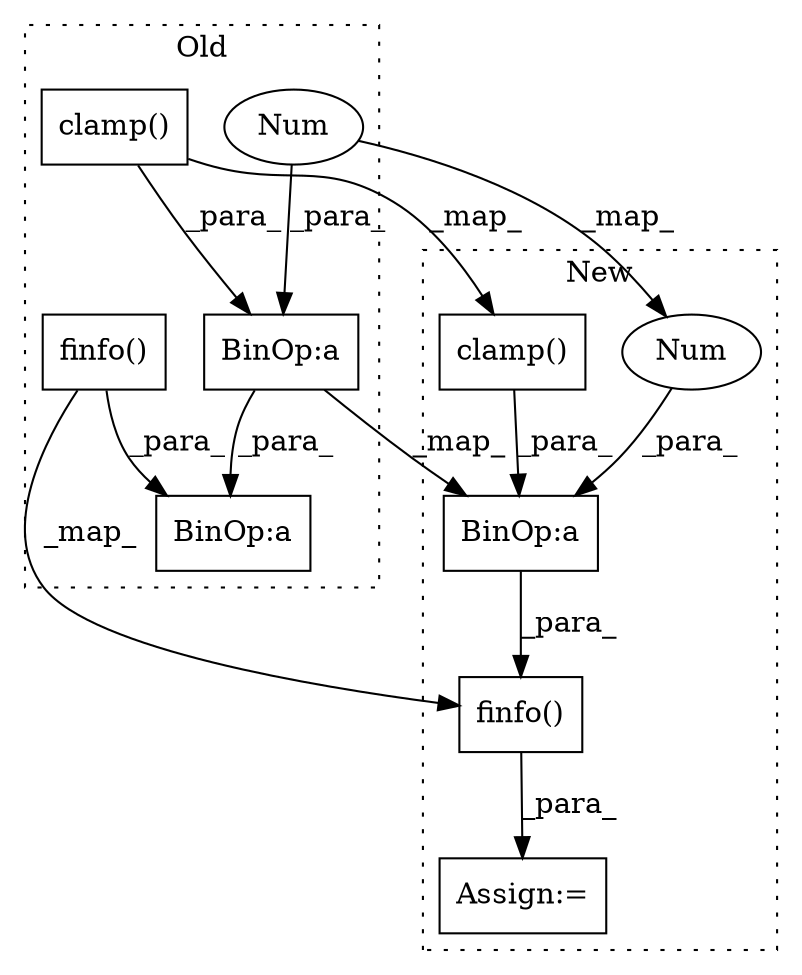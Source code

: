 digraph G {
subgraph cluster0 {
1 [label="finfo()" a="75" s="18700,18722" l="12,1" shape="box"];
4 [label="BinOp:a" a="82" s="18697" l="3" shape="box"];
6 [label="clamp()" a="75" s="18680,18695" l="11,1" shape="box"];
8 [label="BinOp:a" a="82" s="18677" l="3" shape="box"];
9 [label="Num" a="76" s="18675" l="2" shape="ellipse"];
label = "Old";
style="dotted";
}
subgraph cluster1 {
2 [label="finfo()" a="75" s="18730,18752" l="12,1" shape="box"];
3 [label="Assign:=" a="68" s="18726" l="4" shape="box"];
5 [label="clamp()" a="75" s="18695,18710" l="11,1" shape="box"];
7 [label="BinOp:a" a="82" s="18692" l="3" shape="box"];
10 [label="Num" a="76" s="18690" l="2" shape="ellipse"];
label = "New";
style="dotted";
}
1 -> 2 [label="_map_"];
1 -> 4 [label="_para_"];
2 -> 3 [label="_para_"];
5 -> 7 [label="_para_"];
6 -> 5 [label="_map_"];
6 -> 8 [label="_para_"];
7 -> 2 [label="_para_"];
8 -> 4 [label="_para_"];
8 -> 7 [label="_map_"];
9 -> 8 [label="_para_"];
9 -> 10 [label="_map_"];
10 -> 7 [label="_para_"];
}